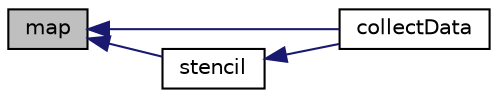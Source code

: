 digraph "map"
{
  bgcolor="transparent";
  edge [fontname="Helvetica",fontsize="10",labelfontname="Helvetica",labelfontsize="10"];
  node [fontname="Helvetica",fontsize="10",shape=record];
  rankdir="LR";
  Node1 [label="map",height=0.2,width=0.4,color="black", fillcolor="grey75", style="filled" fontcolor="black"];
  Node1 -> Node2 [dir="back",color="midnightblue",fontsize="10",style="solid",fontname="Helvetica"];
  Node2 [label="collectData",height=0.2,width=0.4,color="black",URL="$classFoam_1_1extendedCentredFaceToCellStencil.html#a41ebb0683cf1c09058b3ec949938eec9",tooltip="Use map to get the data into stencil order. "];
  Node1 -> Node3 [dir="back",color="midnightblue",fontsize="10",style="solid",fontname="Helvetica"];
  Node3 [label="stencil",height=0.2,width=0.4,color="black",URL="$classFoam_1_1extendedCentredFaceToCellStencil.html#af77a68b26ffa11db646582041c25e692",tooltip="Return reference to the stencil. "];
  Node3 -> Node2 [dir="back",color="midnightblue",fontsize="10",style="solid",fontname="Helvetica"];
}

